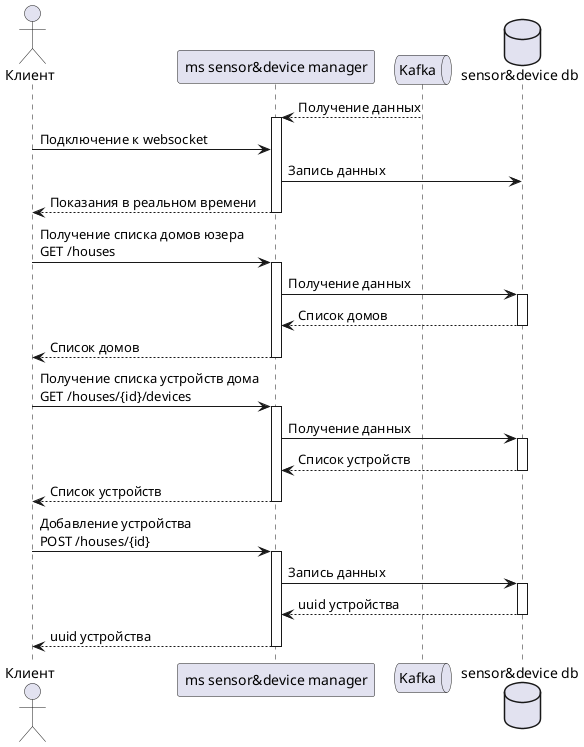@startuml

actor "Клиент" as client
participant "ms sensor&device manager" as sdm
queue "Kafka" as kafka
database "sensor&device db" as db

kafka --> sdm: Получение данных
activate sdm
client -> sdm: Подключение к websocket
sdm -> db: Запись данных
sdm --> client: Показания в реальном времени
deactivate sdm

client -> sdm: Получение списка домов юзера\nGET /houses
activate sdm
sdm -> db: Получение данных
activate db
db --> sdm: Список домов
deactivate db
sdm --> client: Список домов
deactivate sdm

client -> sdm: Получение списка устройств дома\nGET /houses/{id}/devices
activate sdm
sdm -> db: Получение данных
activate db
db --> sdm: Список устройств
deactivate db
sdm --> client: Список устройств
deactivate sdm

client -> sdm: Добавление устройства\nPOST /houses/{id}
activate sdm
sdm -> db: Запись данных
activate db
db --> sdm: uuid устройства
deactivate db
sdm --> client: uuid устройства
deactivate sdm

@enduml
